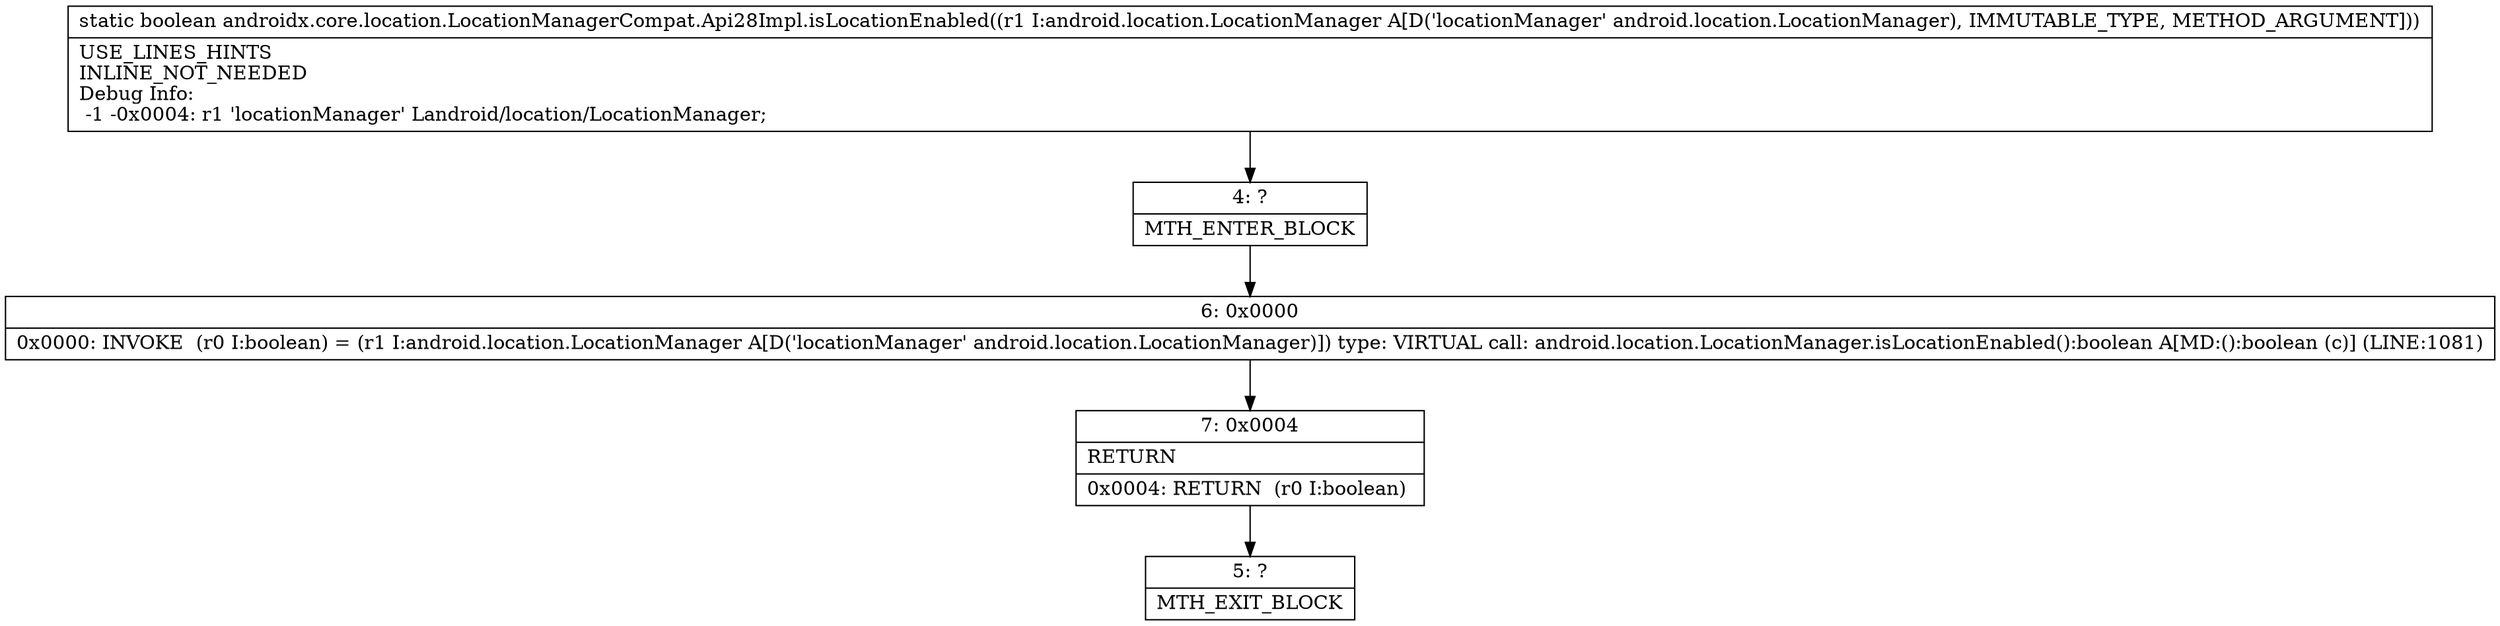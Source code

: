 digraph "CFG forandroidx.core.location.LocationManagerCompat.Api28Impl.isLocationEnabled(Landroid\/location\/LocationManager;)Z" {
Node_4 [shape=record,label="{4\:\ ?|MTH_ENTER_BLOCK\l}"];
Node_6 [shape=record,label="{6\:\ 0x0000|0x0000: INVOKE  (r0 I:boolean) = (r1 I:android.location.LocationManager A[D('locationManager' android.location.LocationManager)]) type: VIRTUAL call: android.location.LocationManager.isLocationEnabled():boolean A[MD:():boolean (c)] (LINE:1081)\l}"];
Node_7 [shape=record,label="{7\:\ 0x0004|RETURN\l|0x0004: RETURN  (r0 I:boolean) \l}"];
Node_5 [shape=record,label="{5\:\ ?|MTH_EXIT_BLOCK\l}"];
MethodNode[shape=record,label="{static boolean androidx.core.location.LocationManagerCompat.Api28Impl.isLocationEnabled((r1 I:android.location.LocationManager A[D('locationManager' android.location.LocationManager), IMMUTABLE_TYPE, METHOD_ARGUMENT]))  | USE_LINES_HINTS\lINLINE_NOT_NEEDED\lDebug Info:\l  \-1 \-0x0004: r1 'locationManager' Landroid\/location\/LocationManager;\l}"];
MethodNode -> Node_4;Node_4 -> Node_6;
Node_6 -> Node_7;
Node_7 -> Node_5;
}

